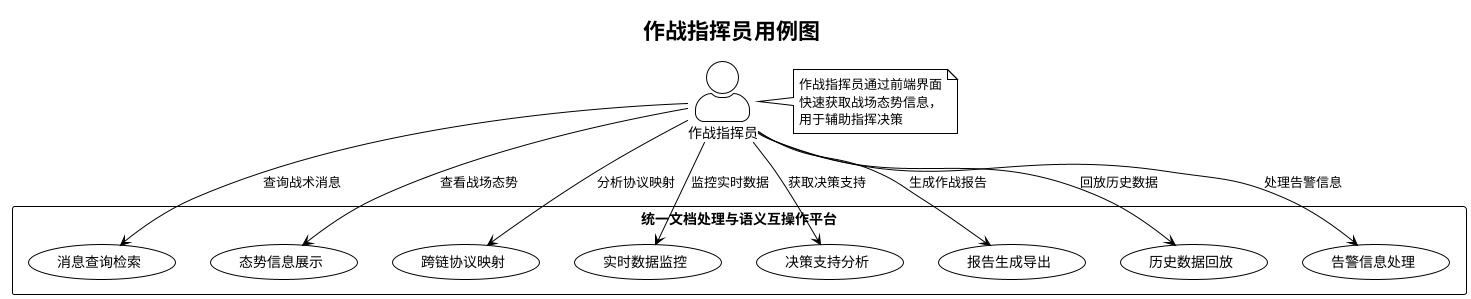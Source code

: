 @startuml 作战指挥员用例图
!theme plain
skinparam backgroundColor white
skinparam actorStyle awesome

title 作战指挥员用例图

actor "作战指挥员" as Commander

rectangle "统一文档处理与语义互操作平台" {
    usecase "消息查询检索" as UC1
    usecase "态势信息展示" as UC2
    usecase "跨链协议映射" as UC3
    usecase "实时数据监控" as UC4
    usecase "决策支持分析" as UC5
    usecase "报告生成导出" as UC6
    usecase "历史数据回放" as UC7
    usecase "告警信息处理" as UC8
}

Commander --> UC1 : 查询战术消息
Commander --> UC2 : 查看战场态势
Commander --> UC3 : 分析协议映射
Commander --> UC4 : 监控实时数据
Commander --> UC5 : 获取决策支持
Commander --> UC6 : 生成作战报告
Commander --> UC7 : 回放历史数据
Commander --> UC8 : 处理告警信息

note right of Commander
  作战指挥员通过前端界面
  快速获取战场态势信息，
  用于辅助指挥决策
end note

@enduml
